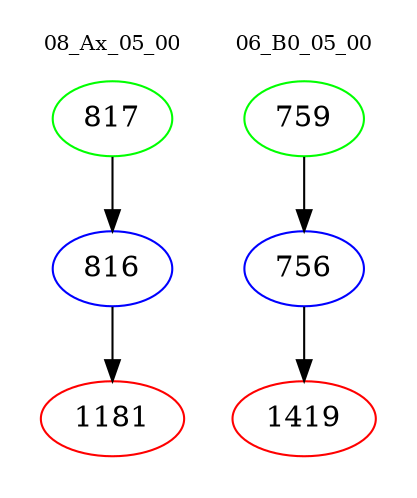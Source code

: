 digraph{
subgraph cluster_0 {
color = white
label = "08_Ax_05_00";
fontsize=10;
T0_817 [label="817", color="green"]
T0_817 -> T0_816 [color="black"]
T0_816 [label="816", color="blue"]
T0_816 -> T0_1181 [color="black"]
T0_1181 [label="1181", color="red"]
}
subgraph cluster_1 {
color = white
label = "06_B0_05_00";
fontsize=10;
T1_759 [label="759", color="green"]
T1_759 -> T1_756 [color="black"]
T1_756 [label="756", color="blue"]
T1_756 -> T1_1419 [color="black"]
T1_1419 [label="1419", color="red"]
}
}
